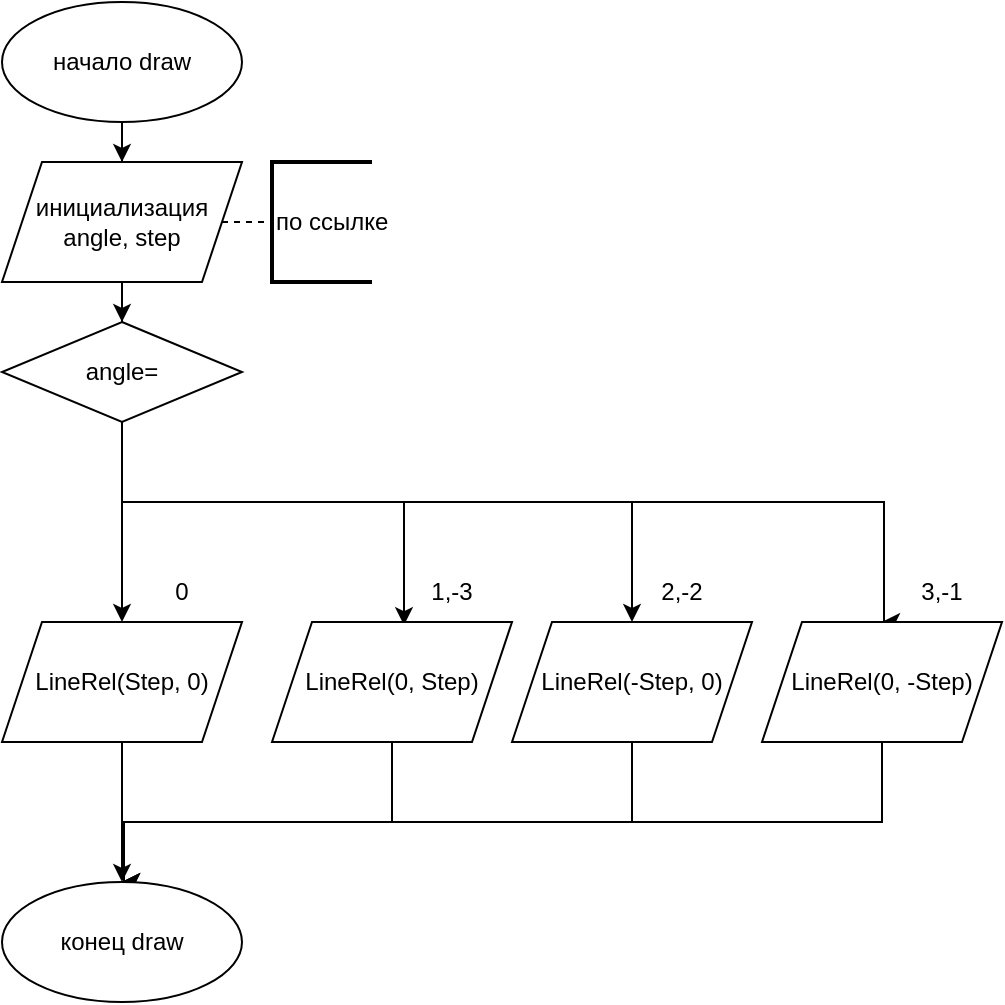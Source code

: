 <mxfile version="26.0.11">
  <diagram name="Страница — 1" id="gpWr_UpGiBnp5m3vxDgR">
    <mxGraphModel dx="1050" dy="575" grid="1" gridSize="10" guides="1" tooltips="1" connect="1" arrows="1" fold="1" page="1" pageScale="1" pageWidth="827" pageHeight="1169" math="0" shadow="0">
      <root>
        <mxCell id="0" />
        <mxCell id="1" parent="0" />
        <mxCell id="teswaAM4gCKs3tfRZDAA-2" style="edgeStyle=orthogonalEdgeStyle;rounded=0;orthogonalLoop=1;jettySize=auto;html=1;" parent="1" source="teswaAM4gCKs3tfRZDAA-1" target="teswaAM4gCKs3tfRZDAA-3" edge="1">
          <mxGeometry relative="1" as="geometry">
            <mxPoint x="100" y="80" as="targetPoint" />
          </mxGeometry>
        </mxCell>
        <mxCell id="teswaAM4gCKs3tfRZDAA-1" value="начало draw" style="ellipse;whiteSpace=wrap;html=1;" parent="1" vertex="1">
          <mxGeometry x="40" width="120" height="60" as="geometry" />
        </mxCell>
        <mxCell id="teswaAM4gCKs3tfRZDAA-7" style="edgeStyle=orthogonalEdgeStyle;rounded=0;orthogonalLoop=1;jettySize=auto;html=1;" parent="1" source="teswaAM4gCKs3tfRZDAA-3" target="teswaAM4gCKs3tfRZDAA-8" edge="1">
          <mxGeometry relative="1" as="geometry">
            <mxPoint x="100" y="170" as="targetPoint" />
          </mxGeometry>
        </mxCell>
        <mxCell id="teswaAM4gCKs3tfRZDAA-3" value="инициализация angle, step" style="shape=parallelogram;perimeter=parallelogramPerimeter;whiteSpace=wrap;html=1;fixedSize=1;" parent="1" vertex="1">
          <mxGeometry x="40" y="80" width="120" height="60" as="geometry" />
        </mxCell>
        <mxCell id="teswaAM4gCKs3tfRZDAA-5" value="" style="endArrow=none;dashed=1;html=1;rounded=0;" parent="1" target="teswaAM4gCKs3tfRZDAA-6" edge="1">
          <mxGeometry width="50" height="50" relative="1" as="geometry">
            <mxPoint x="150" y="110" as="sourcePoint" />
            <mxPoint x="200" y="110" as="targetPoint" />
          </mxGeometry>
        </mxCell>
        <mxCell id="teswaAM4gCKs3tfRZDAA-6" value="по ссылке" style="strokeWidth=2;html=1;shape=mxgraph.flowchart.annotation_1;align=left;pointerEvents=1;" parent="1" vertex="1">
          <mxGeometry x="175" y="80" width="50" height="60" as="geometry" />
        </mxCell>
        <mxCell id="teswaAM4gCKs3tfRZDAA-9" style="edgeStyle=orthogonalEdgeStyle;rounded=0;orthogonalLoop=1;jettySize=auto;html=1;entryX=0.5;entryY=0;entryDx=0;entryDy=0;" parent="1" source="teswaAM4gCKs3tfRZDAA-8" target="teswaAM4gCKs3tfRZDAA-12" edge="1">
          <mxGeometry relative="1" as="geometry">
            <mxPoint x="100" y="280" as="targetPoint" />
          </mxGeometry>
        </mxCell>
        <mxCell id="teswaAM4gCKs3tfRZDAA-13" style="edgeStyle=orthogonalEdgeStyle;rounded=0;orthogonalLoop=1;jettySize=auto;html=1;entryX=0.558;entryY=0.027;entryDx=0;entryDy=0;entryPerimeter=0;" parent="1" source="teswaAM4gCKs3tfRZDAA-8" target="teswaAM4gCKs3tfRZDAA-14" edge="1">
          <mxGeometry relative="1" as="geometry">
            <mxPoint x="240" y="280" as="targetPoint" />
            <Array as="points">
              <mxPoint x="100" y="250" />
              <mxPoint x="241" y="250" />
            </Array>
          </mxGeometry>
        </mxCell>
        <mxCell id="teswaAM4gCKs3tfRZDAA-20" style="edgeStyle=orthogonalEdgeStyle;rounded=0;orthogonalLoop=1;jettySize=auto;html=1;entryX=0.5;entryY=0;entryDx=0;entryDy=0;" parent="1" source="teswaAM4gCKs3tfRZDAA-8" target="teswaAM4gCKs3tfRZDAA-17" edge="1">
          <mxGeometry relative="1" as="geometry">
            <Array as="points">
              <mxPoint x="100" y="250" />
              <mxPoint x="355" y="250" />
            </Array>
          </mxGeometry>
        </mxCell>
        <mxCell id="teswaAM4gCKs3tfRZDAA-23" style="edgeStyle=orthogonalEdgeStyle;rounded=0;orthogonalLoop=1;jettySize=auto;html=1;exitX=0.5;exitY=1;exitDx=0;exitDy=0;" parent="1" source="teswaAM4gCKs3tfRZDAA-8" edge="1">
          <mxGeometry relative="1" as="geometry">
            <mxPoint x="480" y="310" as="targetPoint" />
            <Array as="points">
              <mxPoint x="100" y="250" />
              <mxPoint x="481" y="250" />
            </Array>
          </mxGeometry>
        </mxCell>
        <mxCell id="teswaAM4gCKs3tfRZDAA-8" value="angle=" style="rhombus;whiteSpace=wrap;html=1;" parent="1" vertex="1">
          <mxGeometry x="40" y="160" width="120" height="50" as="geometry" />
        </mxCell>
        <mxCell id="teswaAM4gCKs3tfRZDAA-11" value="0" style="text;html=1;align=center;verticalAlign=middle;whiteSpace=wrap;rounded=0;" parent="1" vertex="1">
          <mxGeometry x="100" y="280" width="60" height="30" as="geometry" />
        </mxCell>
        <mxCell id="teswaAM4gCKs3tfRZDAA-26" style="edgeStyle=orthogonalEdgeStyle;rounded=0;orthogonalLoop=1;jettySize=auto;html=1;" parent="1" source="teswaAM4gCKs3tfRZDAA-12" edge="1">
          <mxGeometry relative="1" as="geometry">
            <mxPoint x="100" y="440" as="targetPoint" />
          </mxGeometry>
        </mxCell>
        <mxCell id="teswaAM4gCKs3tfRZDAA-12" value="LineRel(Step, 0)" style="shape=parallelogram;perimeter=parallelogramPerimeter;whiteSpace=wrap;html=1;fixedSize=1;" parent="1" vertex="1">
          <mxGeometry x="40" y="310" width="120" height="60" as="geometry" />
        </mxCell>
        <mxCell id="teswaAM4gCKs3tfRZDAA-27" style="edgeStyle=orthogonalEdgeStyle;rounded=0;orthogonalLoop=1;jettySize=auto;html=1;" parent="1" source="teswaAM4gCKs3tfRZDAA-14" edge="1">
          <mxGeometry relative="1" as="geometry">
            <mxPoint x="100" y="440" as="targetPoint" />
            <Array as="points">
              <mxPoint x="235" y="410" />
              <mxPoint x="101" y="410" />
            </Array>
          </mxGeometry>
        </mxCell>
        <mxCell id="teswaAM4gCKs3tfRZDAA-14" value="LineRel(0, Step)" style="shape=parallelogram;perimeter=parallelogramPerimeter;whiteSpace=wrap;html=1;fixedSize=1;" parent="1" vertex="1">
          <mxGeometry x="175" y="310" width="120" height="60" as="geometry" />
        </mxCell>
        <mxCell id="teswaAM4gCKs3tfRZDAA-15" value="1,-3" style="text;html=1;align=center;verticalAlign=middle;whiteSpace=wrap;rounded=0;" parent="1" vertex="1">
          <mxGeometry x="235" y="280" width="60" height="30" as="geometry" />
        </mxCell>
        <mxCell id="teswaAM4gCKs3tfRZDAA-28" style="edgeStyle=orthogonalEdgeStyle;rounded=0;orthogonalLoop=1;jettySize=auto;html=1;" parent="1" source="teswaAM4gCKs3tfRZDAA-17" edge="1">
          <mxGeometry relative="1" as="geometry">
            <mxPoint x="100" y="440" as="targetPoint" />
            <Array as="points">
              <mxPoint x="355" y="410" />
              <mxPoint x="101" y="410" />
            </Array>
          </mxGeometry>
        </mxCell>
        <mxCell id="teswaAM4gCKs3tfRZDAA-17" value="LineRel(-Step, 0)" style="shape=parallelogram;perimeter=parallelogramPerimeter;whiteSpace=wrap;html=1;fixedSize=1;" parent="1" vertex="1">
          <mxGeometry x="295" y="310" width="120" height="60" as="geometry" />
        </mxCell>
        <mxCell id="teswaAM4gCKs3tfRZDAA-21" value="2,-2" style="text;html=1;align=center;verticalAlign=middle;whiteSpace=wrap;rounded=0;" parent="1" vertex="1">
          <mxGeometry x="350" y="280" width="60" height="30" as="geometry" />
        </mxCell>
        <mxCell id="teswaAM4gCKs3tfRZDAA-29" style="edgeStyle=orthogonalEdgeStyle;rounded=0;orthogonalLoop=1;jettySize=auto;html=1;" parent="1" source="teswaAM4gCKs3tfRZDAA-24" edge="1">
          <mxGeometry relative="1" as="geometry">
            <mxPoint x="100" y="440" as="targetPoint" />
            <Array as="points">
              <mxPoint x="480" y="410" />
              <mxPoint x="101" y="410" />
            </Array>
          </mxGeometry>
        </mxCell>
        <mxCell id="teswaAM4gCKs3tfRZDAA-24" value="LineRel(0, -Step)" style="shape=parallelogram;perimeter=parallelogramPerimeter;whiteSpace=wrap;html=1;fixedSize=1;" parent="1" vertex="1">
          <mxGeometry x="420" y="310" width="120" height="60" as="geometry" />
        </mxCell>
        <mxCell id="teswaAM4gCKs3tfRZDAA-25" value="3,-1" style="text;html=1;align=center;verticalAlign=middle;whiteSpace=wrap;rounded=0;" parent="1" vertex="1">
          <mxGeometry x="480" y="280" width="60" height="30" as="geometry" />
        </mxCell>
        <mxCell id="teswaAM4gCKs3tfRZDAA-30" value="конец draw" style="ellipse;whiteSpace=wrap;html=1;" parent="1" vertex="1">
          <mxGeometry x="40" y="440" width="120" height="60" as="geometry" />
        </mxCell>
      </root>
    </mxGraphModel>
  </diagram>
</mxfile>
